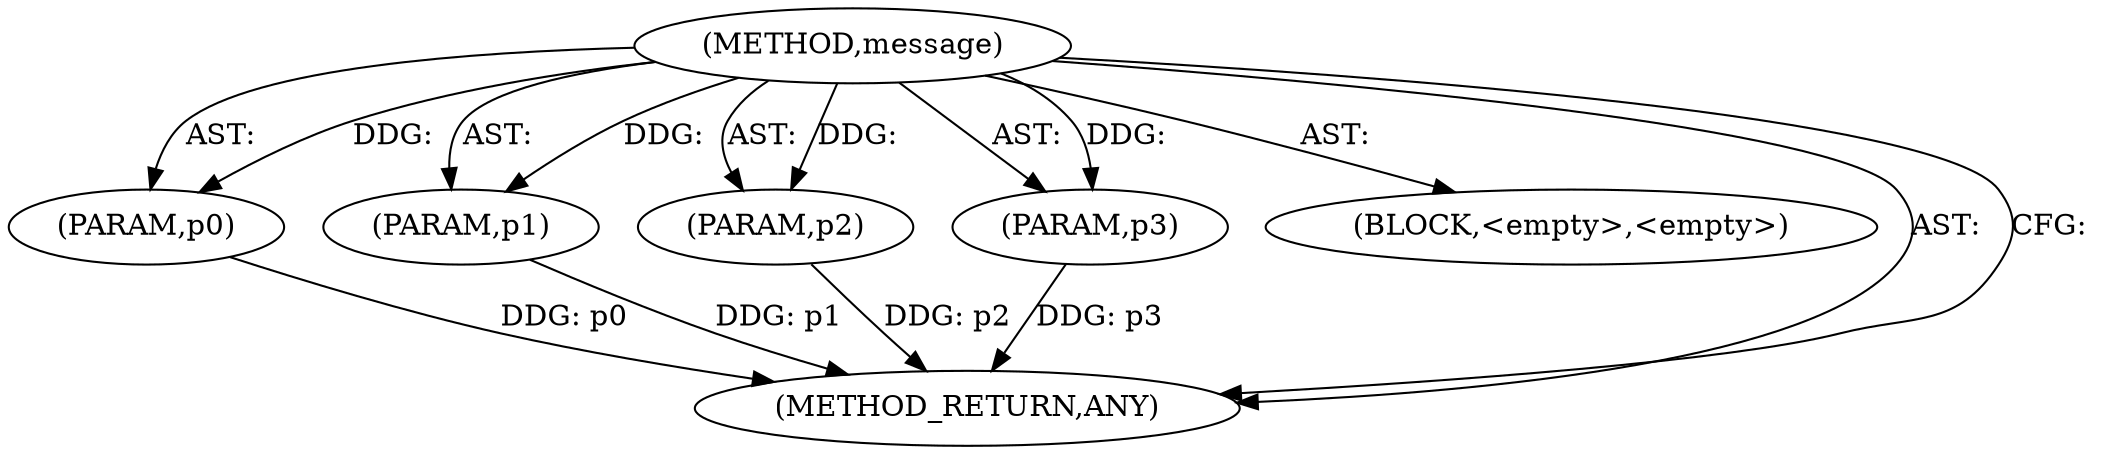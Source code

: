 digraph "message" {  
"111669149709" [label = <(METHOD,message)> ]
"115964117018" [label = <(PARAM,p0)> ]
"115964117019" [label = <(PARAM,p1)> ]
"115964117020" [label = <(PARAM,p2)> ]
"115964117021" [label = <(PARAM,p3)> ]
"25769803796" [label = <(BLOCK,&lt;empty&gt;,&lt;empty&gt;)> ]
"128849018893" [label = <(METHOD_RETURN,ANY)> ]
  "111669149709" -> "115964117018"  [ label = "AST: "] 
  "111669149709" -> "115964117019"  [ label = "AST: "] 
  "111669149709" -> "25769803796"  [ label = "AST: "] 
  "111669149709" -> "115964117020"  [ label = "AST: "] 
  "111669149709" -> "128849018893"  [ label = "AST: "] 
  "111669149709" -> "115964117021"  [ label = "AST: "] 
  "111669149709" -> "128849018893"  [ label = "CFG: "] 
  "115964117018" -> "128849018893"  [ label = "DDG: p0"] 
  "115964117019" -> "128849018893"  [ label = "DDG: p1"] 
  "115964117020" -> "128849018893"  [ label = "DDG: p2"] 
  "115964117021" -> "128849018893"  [ label = "DDG: p3"] 
  "111669149709" -> "115964117018"  [ label = "DDG: "] 
  "111669149709" -> "115964117019"  [ label = "DDG: "] 
  "111669149709" -> "115964117020"  [ label = "DDG: "] 
  "111669149709" -> "115964117021"  [ label = "DDG: "] 
}

